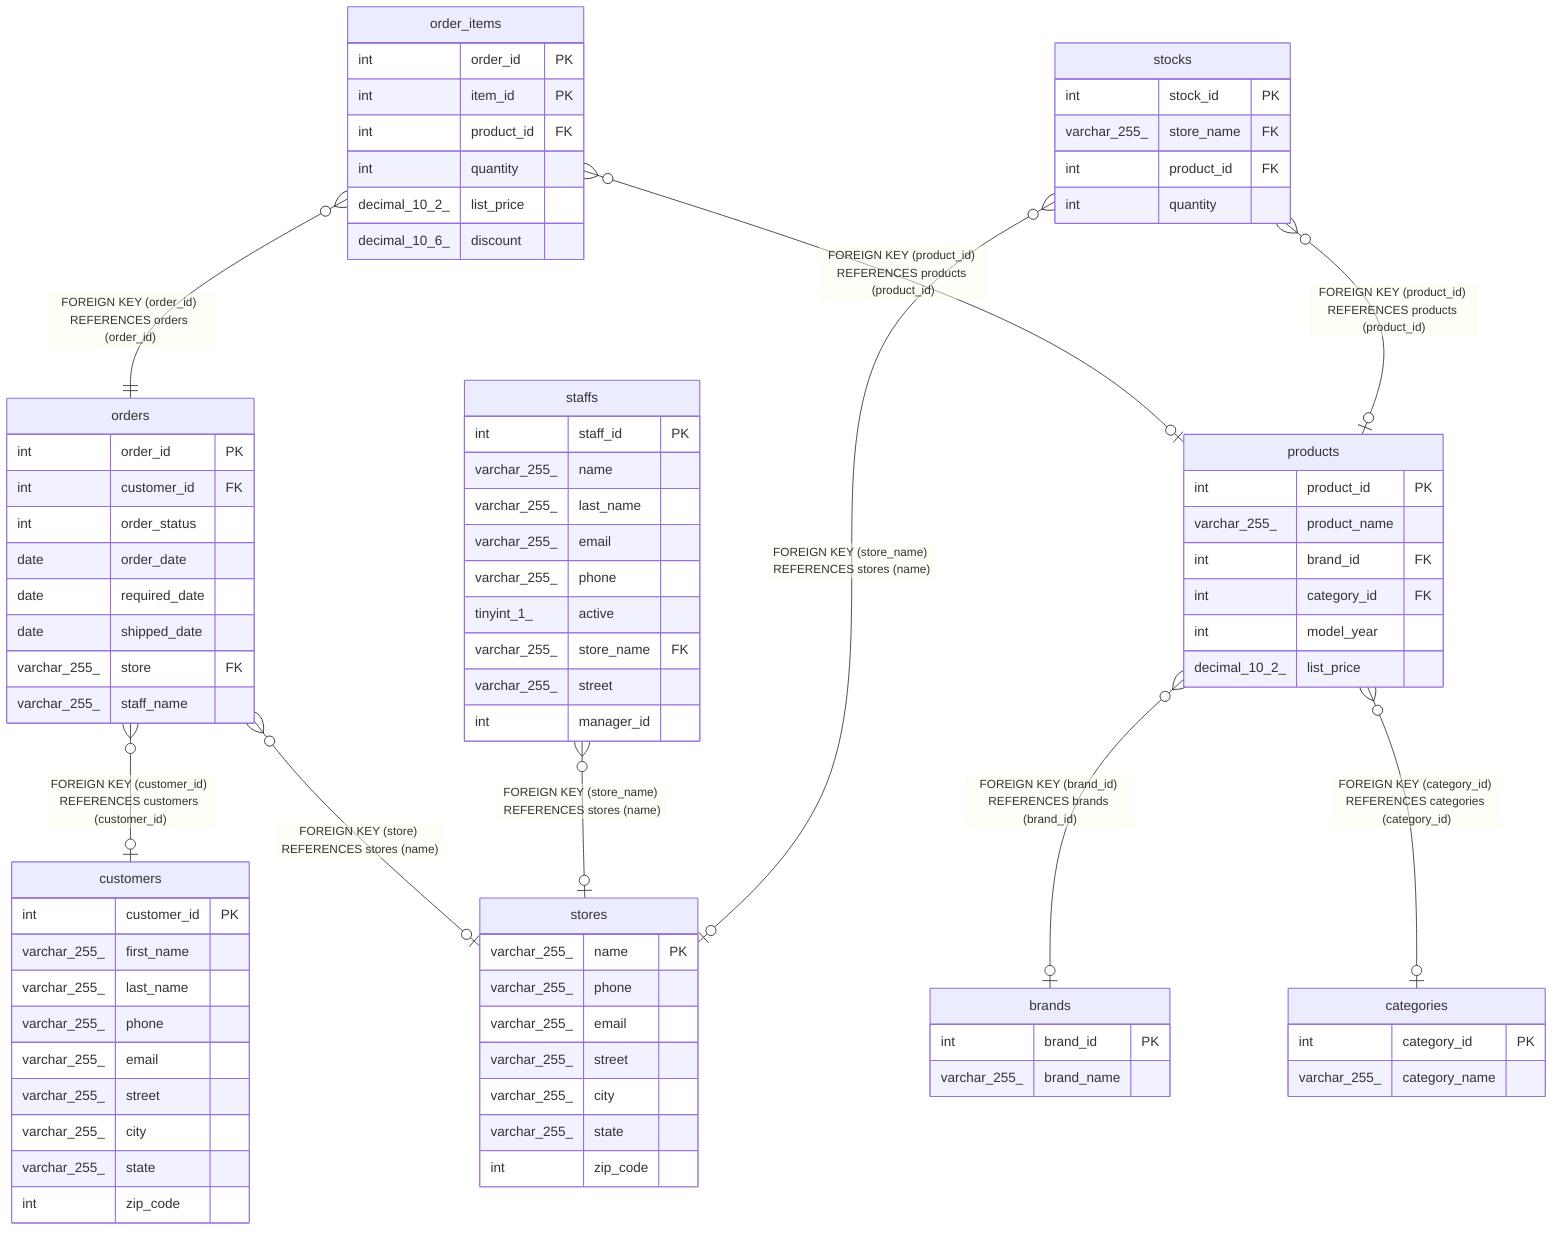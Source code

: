 erDiagram

"order_items" }o--|| "orders" : "FOREIGN KEY (order_id) REFERENCES orders (order_id)"
"order_items" }o--o| "products" : "FOREIGN KEY (product_id) REFERENCES products (product_id)"
"orders" }o--o| "customers" : "FOREIGN KEY (customer_id) REFERENCES customers (customer_id)"
"orders" }o--o| "stores" : "FOREIGN KEY (store) REFERENCES stores (name)"
"products" }o--o| "brands" : "FOREIGN KEY (brand_id) REFERENCES brands (brand_id)"
"products" }o--o| "categories" : "FOREIGN KEY (category_id) REFERENCES categories (category_id)"
"staffs" }o--o| "stores" : "FOREIGN KEY (store_name) REFERENCES stores (name)"
"stocks" }o--o| "products" : "FOREIGN KEY (product_id) REFERENCES products (product_id)"
"stocks" }o--o| "stores" : "FOREIGN KEY (store_name) REFERENCES stores (name)"

"brands" {
  int brand_id PK
  varchar_255_ brand_name
}
"categories" {
  int category_id PK
  varchar_255_ category_name
}
"customers" {
  int customer_id PK
  varchar_255_ first_name
  varchar_255_ last_name
  varchar_255_ phone
  varchar_255_ email
  varchar_255_ street
  varchar_255_ city
  varchar_255_ state
  int zip_code
}
"order_items" {
  int order_id PK
  int item_id PK
  int product_id FK
  int quantity
  decimal_10_2_ list_price
  decimal_10_6_ discount
}
"orders" {
  int order_id PK
  int customer_id FK
  int order_status
  date order_date
  date required_date
  date shipped_date
  varchar_255_ store FK
  varchar_255_ staff_name
}
"products" {
  int product_id PK
  varchar_255_ product_name
  int brand_id FK
  int category_id FK
  int model_year
  decimal_10_2_ list_price
}
"staffs" {
  int staff_id PK
  varchar_255_ name
  varchar_255_ last_name
  varchar_255_ email
  varchar_255_ phone
  tinyint_1_ active
  varchar_255_ store_name FK
  varchar_255_ street
  int manager_id
}
"stocks" {
  int stock_id PK
  varchar_255_ store_name FK
  int product_id FK
  int quantity
}
"stores" {
  varchar_255_ name PK
  varchar_255_ phone
  varchar_255_ email
  varchar_255_ street
  varchar_255_ city
  varchar_255_ state
  int zip_code
}